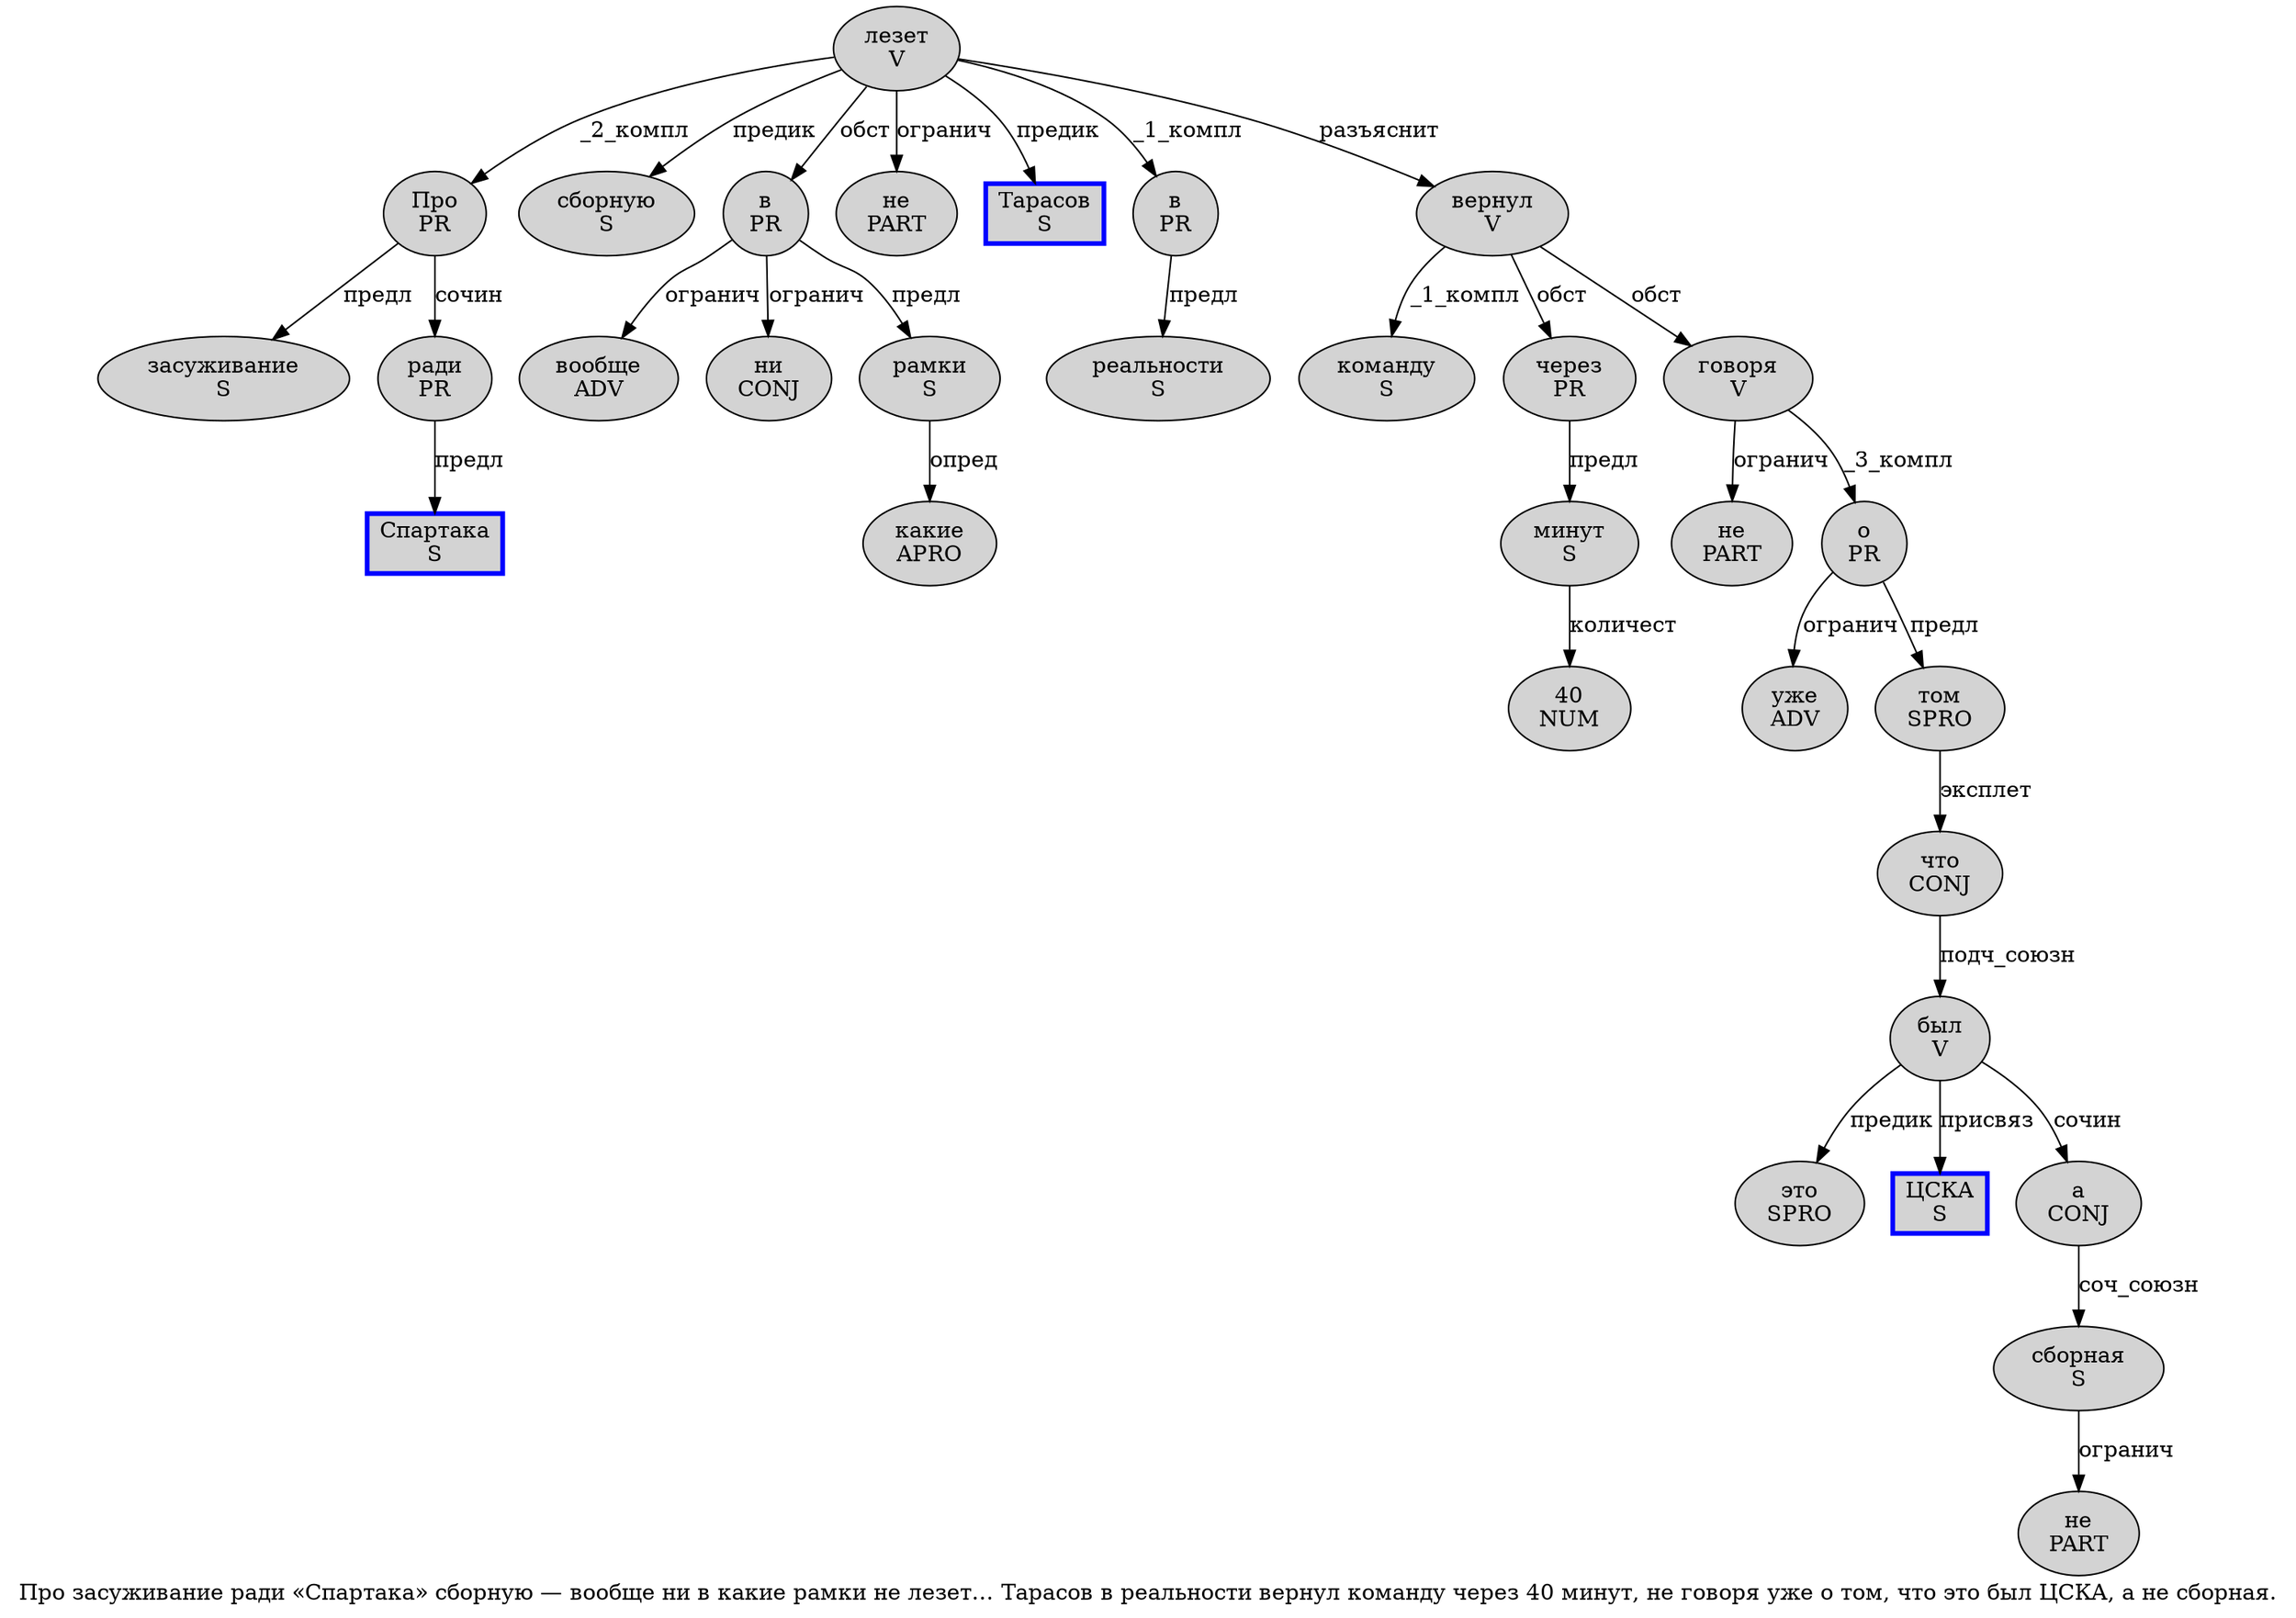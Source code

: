 digraph SENTENCE_3406 {
	graph [label="Про засуживание ради «Спартака» сборную — вообще ни в какие рамки не лезет… Тарасов в реальности вернул команду через 40 минут, не говоря уже о том, что это был ЦСКА, а не сборная."]
	node [style=filled]
		0 [label="Про
PR" color="" fillcolor=lightgray penwidth=1 shape=ellipse]
		1 [label="засуживание
S" color="" fillcolor=lightgray penwidth=1 shape=ellipse]
		2 [label="ради
PR" color="" fillcolor=lightgray penwidth=1 shape=ellipse]
		4 [label="Спартака
S" color=blue fillcolor=lightgray penwidth=3 shape=box]
		6 [label="сборную
S" color="" fillcolor=lightgray penwidth=1 shape=ellipse]
		8 [label="вообще
ADV" color="" fillcolor=lightgray penwidth=1 shape=ellipse]
		9 [label="ни
CONJ" color="" fillcolor=lightgray penwidth=1 shape=ellipse]
		10 [label="в
PR" color="" fillcolor=lightgray penwidth=1 shape=ellipse]
		11 [label="какие
APRO" color="" fillcolor=lightgray penwidth=1 shape=ellipse]
		12 [label="рамки
S" color="" fillcolor=lightgray penwidth=1 shape=ellipse]
		13 [label="не
PART" color="" fillcolor=lightgray penwidth=1 shape=ellipse]
		14 [label="лезет
V" color="" fillcolor=lightgray penwidth=1 shape=ellipse]
		16 [label="Тарасов
S" color=blue fillcolor=lightgray penwidth=3 shape=box]
		17 [label="в
PR" color="" fillcolor=lightgray penwidth=1 shape=ellipse]
		18 [label="реальности
S" color="" fillcolor=lightgray penwidth=1 shape=ellipse]
		19 [label="вернул
V" color="" fillcolor=lightgray penwidth=1 shape=ellipse]
		20 [label="команду
S" color="" fillcolor=lightgray penwidth=1 shape=ellipse]
		21 [label="через
PR" color="" fillcolor=lightgray penwidth=1 shape=ellipse]
		22 [label="40
NUM" color="" fillcolor=lightgray penwidth=1 shape=ellipse]
		23 [label="минут
S" color="" fillcolor=lightgray penwidth=1 shape=ellipse]
		25 [label="не
PART" color="" fillcolor=lightgray penwidth=1 shape=ellipse]
		26 [label="говоря
V" color="" fillcolor=lightgray penwidth=1 shape=ellipse]
		27 [label="уже
ADV" color="" fillcolor=lightgray penwidth=1 shape=ellipse]
		28 [label="о
PR" color="" fillcolor=lightgray penwidth=1 shape=ellipse]
		29 [label="том
SPRO" color="" fillcolor=lightgray penwidth=1 shape=ellipse]
		31 [label="что
CONJ" color="" fillcolor=lightgray penwidth=1 shape=ellipse]
		32 [label="это
SPRO" color="" fillcolor=lightgray penwidth=1 shape=ellipse]
		33 [label="был
V" color="" fillcolor=lightgray penwidth=1 shape=ellipse]
		34 [label="ЦСКА
S" color=blue fillcolor=lightgray penwidth=3 shape=box]
		36 [label="а
CONJ" color="" fillcolor=lightgray penwidth=1 shape=ellipse]
		37 [label="не
PART" color="" fillcolor=lightgray penwidth=1 shape=ellipse]
		38 [label="сборная
S" color="" fillcolor=lightgray penwidth=1 shape=ellipse]
			17 -> 18 [label="предл"]
			28 -> 27 [label="огранич"]
			28 -> 29 [label="предл"]
			21 -> 23 [label="предл"]
			10 -> 8 [label="огранич"]
			10 -> 9 [label="огранич"]
			10 -> 12 [label="предл"]
			26 -> 25 [label="огранич"]
			26 -> 28 [label="_3_компл"]
			31 -> 33 [label="подч_союзн"]
			36 -> 38 [label="соч_союзн"]
			19 -> 20 [label="_1_компл"]
			19 -> 21 [label="обст"]
			19 -> 26 [label="обст"]
			12 -> 11 [label="опред"]
			33 -> 32 [label="предик"]
			33 -> 34 [label="присвяз"]
			33 -> 36 [label="сочин"]
			38 -> 37 [label="огранич"]
			2 -> 4 [label="предл"]
			23 -> 22 [label="количест"]
			0 -> 1 [label="предл"]
			0 -> 2 [label="сочин"]
			14 -> 0 [label="_2_компл"]
			14 -> 6 [label="предик"]
			14 -> 10 [label="обст"]
			14 -> 13 [label="огранич"]
			14 -> 16 [label="предик"]
			14 -> 17 [label="_1_компл"]
			14 -> 19 [label="разъяснит"]
			29 -> 31 [label="эксплет"]
}